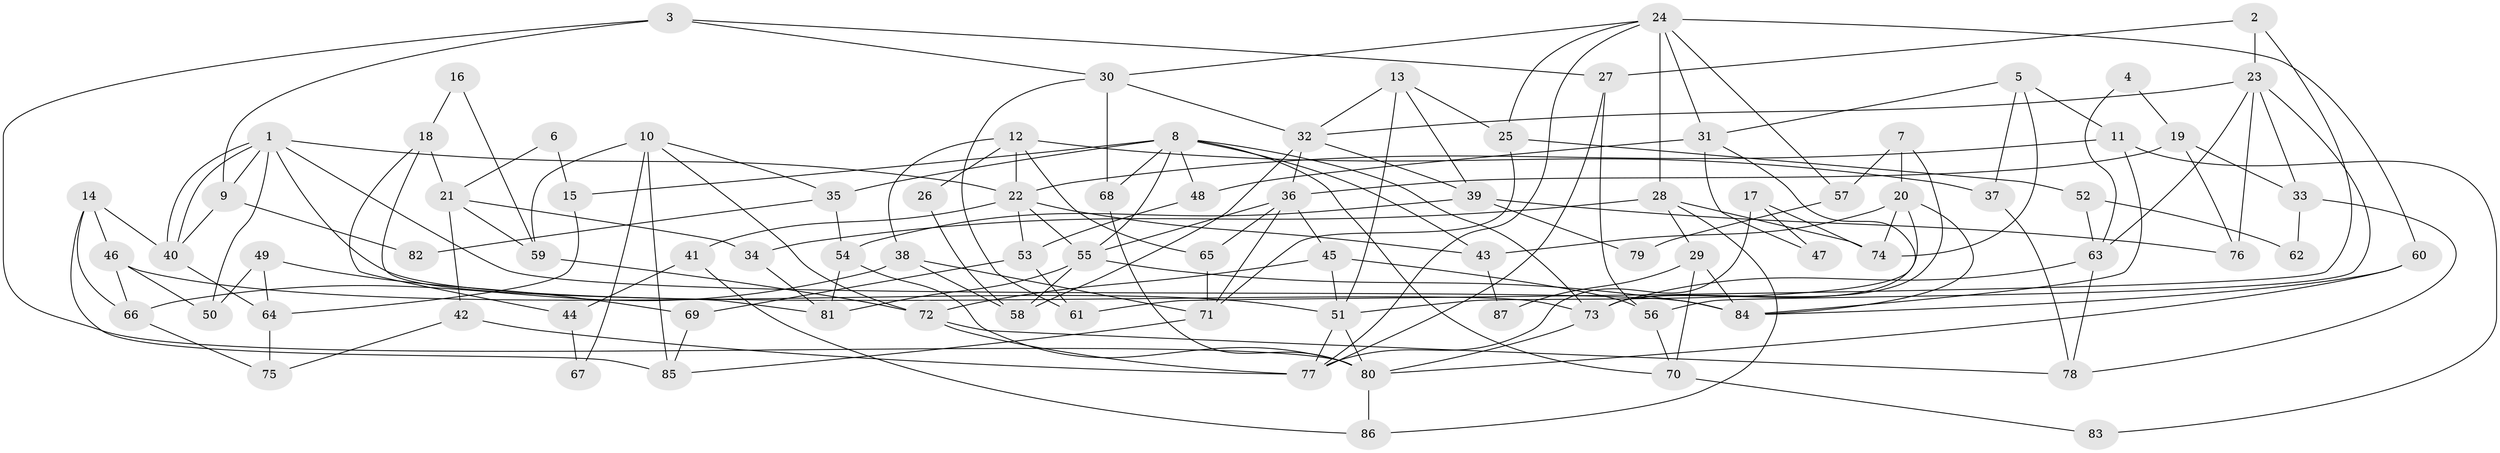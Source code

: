 // Generated by graph-tools (version 1.1) at 2025/26/03/09/25 03:26:16]
// undirected, 87 vertices, 174 edges
graph export_dot {
graph [start="1"]
  node [color=gray90,style=filled];
  1;
  2;
  3;
  4;
  5;
  6;
  7;
  8;
  9;
  10;
  11;
  12;
  13;
  14;
  15;
  16;
  17;
  18;
  19;
  20;
  21;
  22;
  23;
  24;
  25;
  26;
  27;
  28;
  29;
  30;
  31;
  32;
  33;
  34;
  35;
  36;
  37;
  38;
  39;
  40;
  41;
  42;
  43;
  44;
  45;
  46;
  47;
  48;
  49;
  50;
  51;
  52;
  53;
  54;
  55;
  56;
  57;
  58;
  59;
  60;
  61;
  62;
  63;
  64;
  65;
  66;
  67;
  68;
  69;
  70;
  71;
  72;
  73;
  74;
  75;
  76;
  77;
  78;
  79;
  80;
  81;
  82;
  83;
  84;
  85;
  86;
  87;
  1 -- 40;
  1 -- 40;
  1 -- 73;
  1 -- 9;
  1 -- 22;
  1 -- 50;
  1 -- 84;
  2 -- 23;
  2 -- 27;
  2 -- 61;
  3 -- 30;
  3 -- 27;
  3 -- 9;
  3 -- 80;
  4 -- 63;
  4 -- 19;
  5 -- 11;
  5 -- 31;
  5 -- 37;
  5 -- 74;
  6 -- 15;
  6 -- 21;
  7 -- 20;
  7 -- 73;
  7 -- 57;
  8 -- 68;
  8 -- 55;
  8 -- 15;
  8 -- 35;
  8 -- 43;
  8 -- 48;
  8 -- 70;
  8 -- 73;
  9 -- 40;
  9 -- 82;
  10 -- 59;
  10 -- 72;
  10 -- 35;
  10 -- 67;
  10 -- 85;
  11 -- 84;
  11 -- 22;
  11 -- 83;
  12 -- 22;
  12 -- 38;
  12 -- 26;
  12 -- 37;
  12 -- 65;
  13 -- 25;
  13 -- 32;
  13 -- 39;
  13 -- 51;
  14 -- 85;
  14 -- 40;
  14 -- 46;
  14 -- 66;
  15 -- 64;
  16 -- 18;
  16 -- 59;
  17 -- 74;
  17 -- 77;
  17 -- 47;
  18 -- 81;
  18 -- 21;
  18 -- 44;
  19 -- 33;
  19 -- 36;
  19 -- 76;
  20 -- 84;
  20 -- 51;
  20 -- 43;
  20 -- 74;
  21 -- 42;
  21 -- 34;
  21 -- 59;
  22 -- 43;
  22 -- 41;
  22 -- 53;
  22 -- 55;
  23 -- 76;
  23 -- 32;
  23 -- 33;
  23 -- 56;
  23 -- 63;
  24 -- 31;
  24 -- 28;
  24 -- 25;
  24 -- 30;
  24 -- 57;
  24 -- 60;
  24 -- 77;
  25 -- 71;
  25 -- 52;
  26 -- 58;
  27 -- 56;
  27 -- 77;
  28 -- 74;
  28 -- 29;
  28 -- 34;
  28 -- 86;
  29 -- 84;
  29 -- 70;
  29 -- 87;
  30 -- 32;
  30 -- 61;
  30 -- 68;
  31 -- 48;
  31 -- 73;
  31 -- 47;
  32 -- 36;
  32 -- 39;
  32 -- 58;
  33 -- 78;
  33 -- 62;
  34 -- 81;
  35 -- 54;
  35 -- 82;
  36 -- 55;
  36 -- 71;
  36 -- 45;
  36 -- 65;
  37 -- 78;
  38 -- 66;
  38 -- 58;
  38 -- 71;
  39 -- 54;
  39 -- 76;
  39 -- 79;
  40 -- 64;
  41 -- 86;
  41 -- 44;
  42 -- 77;
  42 -- 75;
  43 -- 87;
  44 -- 67;
  45 -- 51;
  45 -- 56;
  45 -- 72;
  46 -- 51;
  46 -- 50;
  46 -- 66;
  48 -- 53;
  49 -- 69;
  49 -- 50;
  49 -- 64;
  51 -- 77;
  51 -- 80;
  52 -- 63;
  52 -- 62;
  53 -- 61;
  53 -- 69;
  54 -- 80;
  54 -- 81;
  55 -- 84;
  55 -- 58;
  55 -- 81;
  56 -- 70;
  57 -- 79;
  59 -- 72;
  60 -- 80;
  60 -- 84;
  63 -- 73;
  63 -- 78;
  64 -- 75;
  65 -- 71;
  66 -- 75;
  68 -- 80;
  69 -- 85;
  70 -- 83;
  71 -- 85;
  72 -- 78;
  72 -- 77;
  73 -- 80;
  80 -- 86;
}
